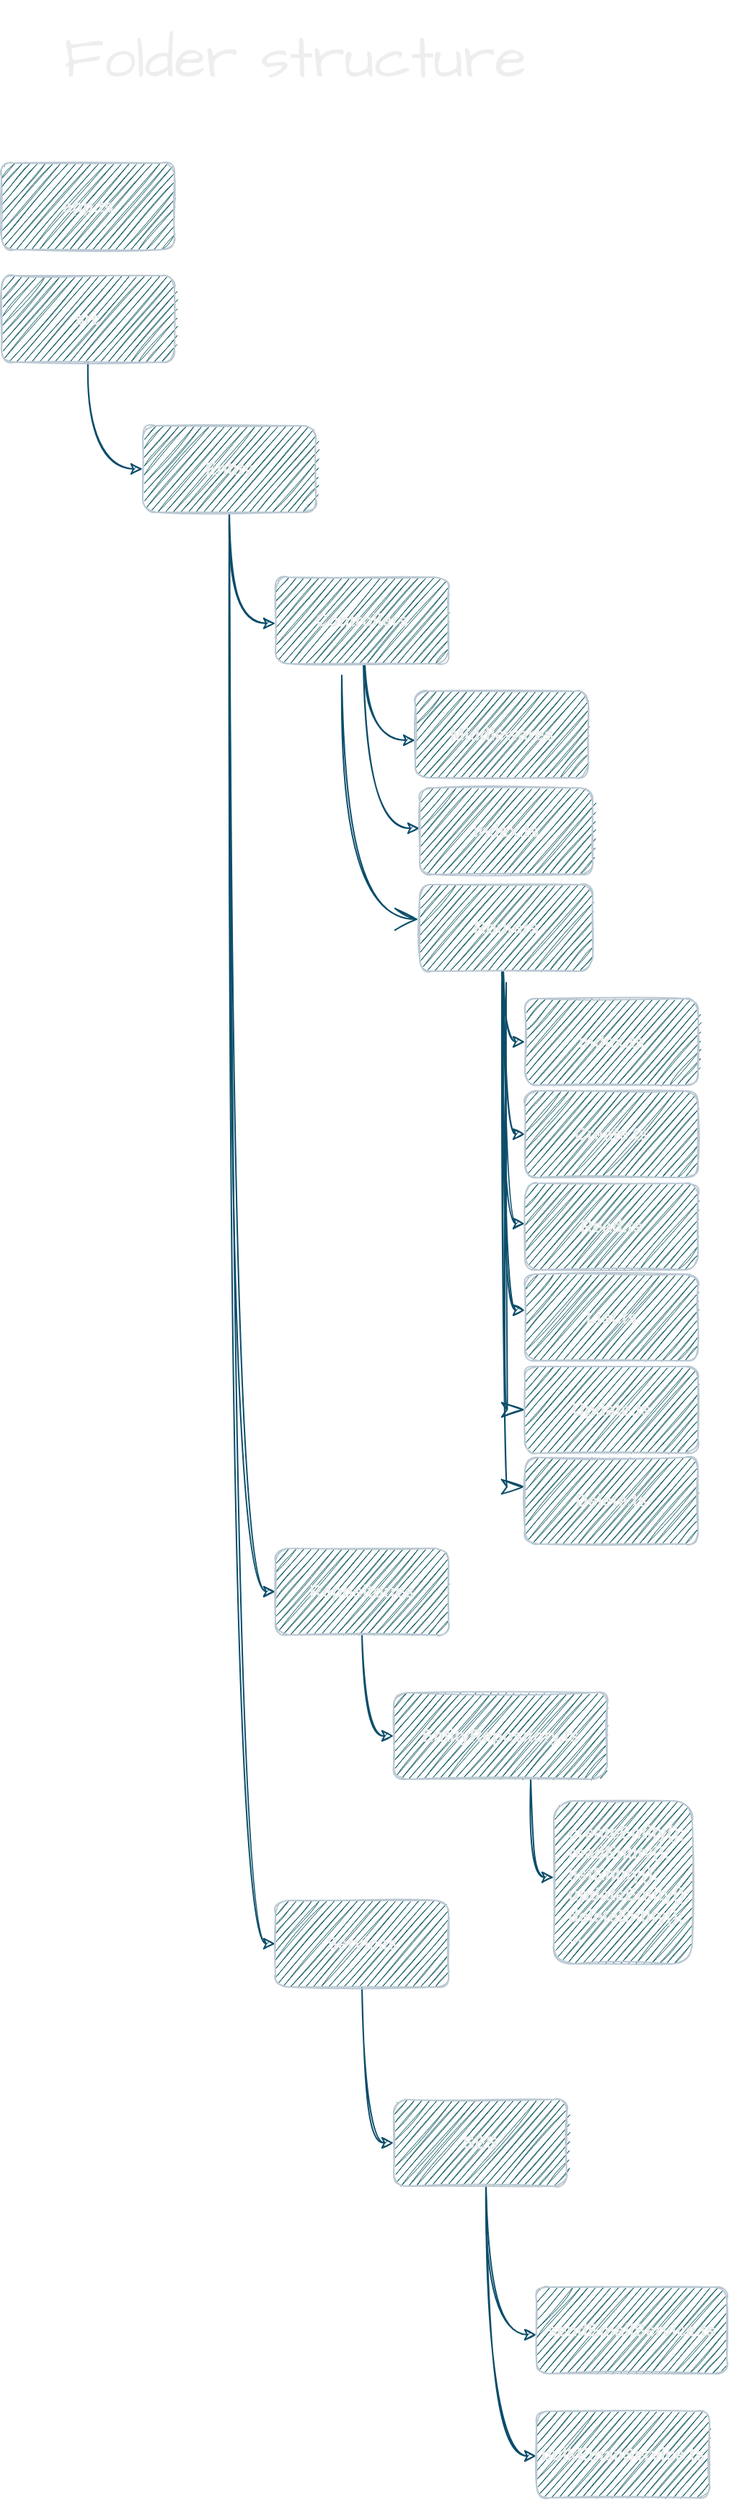 <mxfile version="20.2.2" type="github" pages="2">
  <diagram id="gQ827h-WHSjYWyRRX2BJ" name="folder structure">
    <mxGraphModel dx="1213" dy="856" grid="0" gridSize="10" guides="1" tooltips="1" connect="1" arrows="1" fold="1" page="0" pageScale="1" pageWidth="850" pageHeight="1100" math="0" shadow="0">
      <root>
        <mxCell id="0" />
        <mxCell id="1" parent="0" />
        <mxCell id="S4UoKKTdD5GOehBYi5xj-1" value="&lt;b&gt;app.ts&lt;/b&gt;" style="rounded=1;whiteSpace=wrap;html=1;fillColor=#09555B;strokeColor=#BAC8D3;fontColor=#EEEEEE;sketch=1;" parent="1" vertex="1">
          <mxGeometry x="-87" y="-63" width="120" height="60" as="geometry" />
        </mxCell>
        <mxCell id="S4UoKKTdD5GOehBYi5xj-2" value="Folder structure" style="text;html=1;strokeColor=none;fillColor=none;align=center;verticalAlign=middle;whiteSpace=wrap;rounded=1;fontSize=40;fontColor=#EEEEEE;sketch=1;fontFamily=Architects Daughter;fontSource=https%3A%2F%2Ffonts.googleapis.com%2Fcss%3Ffamily%3DArchitects%2BDaughter;" parent="1" vertex="1">
          <mxGeometry x="-87" y="-176" width="407" height="82" as="geometry" />
        </mxCell>
        <mxCell id="S4UoKKTdD5GOehBYi5xj-6" value="" style="edgeStyle=orthogonalEdgeStyle;rounded=1;orthogonalLoop=1;jettySize=auto;html=1;fontSize=40;entryX=0;entryY=0.5;entryDx=0;entryDy=0;strokeColor=#0B4D6A;sketch=1;curved=1;" parent="1" source="S4UoKKTdD5GOehBYi5xj-3" target="S4UoKKTdD5GOehBYi5xj-5" edge="1">
          <mxGeometry relative="1" as="geometry">
            <Array as="points">
              <mxPoint x="-27" y="149" />
            </Array>
          </mxGeometry>
        </mxCell>
        <mxCell id="S4UoKKTdD5GOehBYi5xj-3" value="&lt;b&gt;src&lt;/b&gt;" style="rounded=1;whiteSpace=wrap;html=1;fillColor=#09555B;strokeColor=#BAC8D3;fontColor=#EEEEEE;sketch=1;" parent="1" vertex="1">
          <mxGeometry x="-87" y="15" width="120" height="60" as="geometry" />
        </mxCell>
        <mxCell id="S4UoKKTdD5GOehBYi5xj-8" value="" style="edgeStyle=orthogonalEdgeStyle;rounded=1;orthogonalLoop=1;jettySize=auto;html=1;fontSize=40;strokeColor=#0B4D6A;sketch=1;curved=1;" parent="1" source="S4UoKKTdD5GOehBYi5xj-5" target="S4UoKKTdD5GOehBYi5xj-7" edge="1">
          <mxGeometry relative="1" as="geometry">
            <Array as="points">
              <mxPoint x="71" y="256" />
            </Array>
          </mxGeometry>
        </mxCell>
        <mxCell id="S4UoKKTdD5GOehBYi5xj-14" value="" style="edgeStyle=orthogonalEdgeStyle;rounded=1;orthogonalLoop=1;jettySize=auto;html=1;fontSize=40;entryX=0;entryY=0.5;entryDx=0;entryDy=0;strokeColor=#0B4D6A;sketch=1;curved=1;" parent="1" source="S4UoKKTdD5GOehBYi5xj-5" target="S4UoKKTdD5GOehBYi5xj-13" edge="1">
          <mxGeometry relative="1" as="geometry" />
        </mxCell>
        <mxCell id="S4UoKKTdD5GOehBYi5xj-20" value="" style="edgeStyle=orthogonalEdgeStyle;rounded=1;orthogonalLoop=1;jettySize=auto;html=1;fontSize=40;entryX=0;entryY=0.5;entryDx=0;entryDy=0;strokeColor=#0B4D6A;sketch=1;curved=1;" parent="1" source="S4UoKKTdD5GOehBYi5xj-5" target="S4UoKKTdD5GOehBYi5xj-19" edge="1">
          <mxGeometry relative="1" as="geometry" />
        </mxCell>
        <mxCell id="S4UoKKTdD5GOehBYi5xj-5" value="&lt;b&gt;Entity&lt;/b&gt;" style="rounded=1;whiteSpace=wrap;html=1;fillColor=#09555B;strokeColor=#BAC8D3;fontColor=#EEEEEE;sketch=1;" parent="1" vertex="1">
          <mxGeometry x="11" y="119" width="120" height="60" as="geometry" />
        </mxCell>
        <mxCell id="S4UoKKTdD5GOehBYi5xj-10" value="" style="edgeStyle=orthogonalEdgeStyle;rounded=1;orthogonalLoop=1;jettySize=auto;html=1;fontSize=40;strokeColor=#0B4D6A;sketch=1;curved=1;" parent="1" source="S4UoKKTdD5GOehBYi5xj-7" target="S4UoKKTdD5GOehBYi5xj-9" edge="1">
          <mxGeometry relative="1" as="geometry">
            <Array as="points">
              <mxPoint x="165" y="337" />
            </Array>
          </mxGeometry>
        </mxCell>
        <mxCell id="S4UoKKTdD5GOehBYi5xj-12" value="" style="edgeStyle=orthogonalEdgeStyle;rounded=1;orthogonalLoop=1;jettySize=auto;html=1;fontSize=40;strokeColor=#0B4D6A;sketch=1;curved=1;" parent="1" source="S4UoKKTdD5GOehBYi5xj-7" target="S4UoKKTdD5GOehBYi5xj-11" edge="1">
          <mxGeometry relative="1" as="geometry">
            <Array as="points">
              <mxPoint x="164" y="398" />
            </Array>
          </mxGeometry>
        </mxCell>
        <mxCell id="S4UoKKTdD5GOehBYi5xj-34" value="" style="edgeStyle=orthogonalEdgeStyle;rounded=1;sketch=1;hachureGap=4;orthogonalLoop=1;jettySize=auto;html=1;fontFamily=Architects Daughter;fontSource=https%3A%2F%2Ffonts.googleapis.com%2Fcss%3Ffamily%3DArchitects%2BDaughter;fontSize=16;endArrow=open;startSize=14;endSize=14;sourcePerimeterSpacing=8;targetPerimeterSpacing=8;strokeColor=#0B4D6A;entryX=-0.008;entryY=0.401;entryDx=0;entryDy=0;entryPerimeter=0;curved=1;" parent="1" source="S4UoKKTdD5GOehBYi5xj-7" target="S4UoKKTdD5GOehBYi5xj-33" edge="1">
          <mxGeometry relative="1" as="geometry">
            <Array as="points">
              <mxPoint x="149" y="461" />
            </Array>
          </mxGeometry>
        </mxCell>
        <mxCell id="S4UoKKTdD5GOehBYi5xj-7" value="&lt;b&gt;Controllers&lt;/b&gt;" style="whiteSpace=wrap;html=1;rounded=1;fillColor=#09555B;strokeColor=#BAC8D3;fontColor=#EEEEEE;sketch=1;" parent="1" vertex="1">
          <mxGeometry x="103" y="224" width="120" height="60" as="geometry" />
        </mxCell>
        <mxCell id="S4UoKKTdD5GOehBYi5xj-9" value="&lt;b&gt;Middlewares&lt;/b&gt;" style="whiteSpace=wrap;html=1;rounded=1;fillColor=#09555B;strokeColor=#BAC8D3;fontColor=#EEEEEE;sketch=1;" parent="1" vertex="1">
          <mxGeometry x="200" y="303" width="120" height="60" as="geometry" />
        </mxCell>
        <mxCell id="S4UoKKTdD5GOehBYi5xj-11" value="index.ts" style="whiteSpace=wrap;html=1;rounded=1;fillColor=#09555B;strokeColor=#BAC8D3;fontColor=#EEEEEE;sketch=1;fontStyle=1" parent="1" vertex="1">
          <mxGeometry x="203" y="370" width="120" height="60" as="geometry" />
        </mxCell>
        <mxCell id="S4UoKKTdD5GOehBYi5xj-16" value="" style="edgeStyle=orthogonalEdgeStyle;rounded=1;orthogonalLoop=1;jettySize=auto;html=1;fontSize=40;entryX=0;entryY=0.5;entryDx=0;entryDy=0;strokeColor=#0B4D6A;sketch=1;curved=1;" parent="1" source="S4UoKKTdD5GOehBYi5xj-13" target="S4UoKKTdD5GOehBYi5xj-15" edge="1">
          <mxGeometry relative="1" as="geometry" />
        </mxCell>
        <mxCell id="S4UoKKTdD5GOehBYi5xj-13" value="&lt;b&gt;Repositories&lt;/b&gt;" style="rounded=1;whiteSpace=wrap;html=1;fillColor=#09555B;strokeColor=#BAC8D3;fontColor=#EEEEEE;sketch=1;" parent="1" vertex="1">
          <mxGeometry x="103" y="897" width="120" height="60" as="geometry" />
        </mxCell>
        <mxCell id="S4UoKKTdD5GOehBYi5xj-18" value="" style="edgeStyle=orthogonalEdgeStyle;rounded=1;orthogonalLoop=1;jettySize=auto;html=1;fontSize=40;strokeColor=#0B4D6A;sketch=1;curved=1;" parent="1" source="S4UoKKTdD5GOehBYi5xj-15" target="S4UoKKTdD5GOehBYi5xj-17" edge="1">
          <mxGeometry relative="1" as="geometry">
            <Array as="points">
              <mxPoint x="280" y="1125" />
            </Array>
          </mxGeometry>
        </mxCell>
        <mxCell id="S4UoKKTdD5GOehBYi5xj-15" value="&lt;b&gt;EntityRepository.ts&lt;/b&gt;" style="rounded=1;whiteSpace=wrap;html=1;fillColor=#09555B;strokeColor=#BAC8D3;fontColor=#EEEEEE;sketch=1;" parent="1" vertex="1">
          <mxGeometry x="185" y="997" width="148" height="60" as="geometry" />
        </mxCell>
        <mxCell id="S4UoKKTdD5GOehBYi5xj-17" value="createEntity();&lt;br&gt;readEntity();&lt;br&gt;listEntity();&lt;br&gt;updateEntity();&lt;br&gt;deleteEntity();&lt;br&gt;..." style="whiteSpace=wrap;html=1;rounded=1;align=left;spacing=10;verticalAlign=top;fillColor=#09555B;strokeColor=#BAC8D3;fontColor=#EEEEEE;sketch=1;fontStyle=1" parent="1" vertex="1">
          <mxGeometry x="296" y="1072" width="96" height="113" as="geometry" />
        </mxCell>
        <mxCell id="S4UoKKTdD5GOehBYi5xj-22" value="" style="edgeStyle=orthogonalEdgeStyle;rounded=1;orthogonalLoop=1;jettySize=auto;html=1;fontSize=40;entryX=0;entryY=0.5;entryDx=0;entryDy=0;strokeColor=#0B4D6A;sketch=1;curved=1;" parent="1" source="S4UoKKTdD5GOehBYi5xj-19" target="S4UoKKTdD5GOehBYi5xj-21" edge="1">
          <mxGeometry relative="1" as="geometry" />
        </mxCell>
        <mxCell id="S4UoKKTdD5GOehBYi5xj-19" value="Services" style="whiteSpace=wrap;html=1;rounded=1;fillColor=#09555B;strokeColor=#BAC8D3;fontColor=#EEEEEE;sketch=1;fontStyle=1" parent="1" vertex="1">
          <mxGeometry x="103" y="1141" width="120" height="60" as="geometry" />
        </mxCell>
        <mxCell id="S4UoKKTdD5GOehBYi5xj-24" value="" style="edgeStyle=orthogonalEdgeStyle;rounded=1;orthogonalLoop=1;jettySize=auto;html=1;fontSize=40;strokeColor=#0B4D6A;sketch=1;curved=1;" parent="1" source="S4UoKKTdD5GOehBYi5xj-21" target="S4UoKKTdD5GOehBYi5xj-23" edge="1">
          <mxGeometry relative="1" as="geometry">
            <Array as="points">
              <mxPoint x="249" y="1442" />
            </Array>
          </mxGeometry>
        </mxCell>
        <mxCell id="S4UoKKTdD5GOehBYi5xj-27" value="" style="edgeStyle=orthogonalEdgeStyle;rounded=1;orthogonalLoop=1;jettySize=auto;html=1;fontSize=40;strokeColor=#0B4D6A;sketch=1;curved=1;" parent="1" source="S4UoKKTdD5GOehBYi5xj-21" target="S4UoKKTdD5GOehBYi5xj-26" edge="1">
          <mxGeometry relative="1" as="geometry">
            <Array as="points">
              <mxPoint x="249" y="1526" />
            </Array>
          </mxGeometry>
        </mxCell>
        <mxCell id="S4UoKKTdD5GOehBYi5xj-21" value="SES" style="whiteSpace=wrap;html=1;rounded=1;align=center;fillColor=#09555B;strokeColor=#BAC8D3;fontColor=#EEEEEE;sketch=1;fontStyle=1" parent="1" vertex="1">
          <mxGeometry x="185" y="1279" width="120" height="60" as="geometry" />
        </mxCell>
        <mxCell id="S4UoKKTdD5GOehBYi5xj-23" value="sendEmailService.ts" style="whiteSpace=wrap;html=1;rounded=1;fillColor=#09555B;strokeColor=#BAC8D3;fontColor=#EEEEEE;sketch=1;fontStyle=1" parent="1" vertex="1">
          <mxGeometry x="284" y="1409" width="132" height="60" as="geometry" />
        </mxCell>
        <mxCell id="S4UoKKTdD5GOehBYi5xj-26" value="bulkEmailService.ts" style="whiteSpace=wrap;html=1;rounded=1;fillColor=#09555B;strokeColor=#BAC8D3;fontColor=#EEEEEE;sketch=1;fontStyle=1" parent="1" vertex="1">
          <mxGeometry x="284" y="1495" width="120" height="60" as="geometry" />
        </mxCell>
        <mxCell id="aaAQEW5LkF1bEmMfdmzD-2" value="" style="edgeStyle=orthogonalEdgeStyle;rounded=1;orthogonalLoop=1;jettySize=auto;html=1;sketch=1;curved=1;strokeColor=#0B4D6A;" edge="1" parent="1" source="S4UoKKTdD5GOehBYi5xj-33" target="aaAQEW5LkF1bEmMfdmzD-1">
          <mxGeometry relative="1" as="geometry">
            <Array as="points">
              <mxPoint x="261" y="546" />
            </Array>
          </mxGeometry>
        </mxCell>
        <mxCell id="aaAQEW5LkF1bEmMfdmzD-4" value="" style="edgeStyle=orthogonalEdgeStyle;rounded=1;orthogonalLoop=1;jettySize=auto;html=1;sketch=1;curved=1;strokeColor=#0B4D6A;" edge="1" parent="1" source="S4UoKKTdD5GOehBYi5xj-33" target="aaAQEW5LkF1bEmMfdmzD-3">
          <mxGeometry relative="1" as="geometry">
            <Array as="points">
              <mxPoint x="261" y="610" />
            </Array>
          </mxGeometry>
        </mxCell>
        <mxCell id="aaAQEW5LkF1bEmMfdmzD-6" value="" style="edgeStyle=orthogonalEdgeStyle;rounded=1;orthogonalLoop=1;jettySize=auto;html=1;sketch=1;curved=1;strokeColor=#0B4D6A;" edge="1" parent="1" source="S4UoKKTdD5GOehBYi5xj-33" target="aaAQEW5LkF1bEmMfdmzD-5">
          <mxGeometry relative="1" as="geometry">
            <Array as="points">
              <mxPoint x="261" y="672" />
            </Array>
          </mxGeometry>
        </mxCell>
        <mxCell id="aaAQEW5LkF1bEmMfdmzD-8" value="" style="edgeStyle=orthogonalEdgeStyle;rounded=1;orthogonalLoop=1;jettySize=auto;html=1;sketch=1;curved=1;strokeColor=#0B4D6A;" edge="1" parent="1" source="S4UoKKTdD5GOehBYi5xj-33" target="aaAQEW5LkF1bEmMfdmzD-7">
          <mxGeometry relative="1" as="geometry">
            <Array as="points">
              <mxPoint x="260" y="732" />
            </Array>
          </mxGeometry>
        </mxCell>
        <mxCell id="aaAQEW5LkF1bEmMfdmzD-11" style="edgeStyle=orthogonalEdgeStyle;curved=1;rounded=0;sketch=1;hachureGap=4;orthogonalLoop=1;jettySize=auto;html=1;entryX=0;entryY=0.5;entryDx=0;entryDy=0;fontFamily=Architects Daughter;fontSource=https%3A%2F%2Ffonts.googleapis.com%2Fcss%3Ffamily%3DArchitects%2BDaughter;fontSize=16;endArrow=classicThin;startSize=14;endSize=14;sourcePerimeterSpacing=8;targetPerimeterSpacing=8;strokeColor=#0B4D6A;endFill=0;" edge="1" parent="1" source="S4UoKKTdD5GOehBYi5xj-33" target="aaAQEW5LkF1bEmMfdmzD-9">
          <mxGeometry relative="1" as="geometry">
            <Array as="points">
              <mxPoint x="263" y="801" />
            </Array>
          </mxGeometry>
        </mxCell>
        <mxCell id="aaAQEW5LkF1bEmMfdmzD-13" value="" style="edgeStyle=orthogonalEdgeStyle;curved=1;rounded=0;sketch=1;hachureGap=4;orthogonalLoop=1;jettySize=auto;html=1;fontFamily=Architects Daughter;fontSource=https%3A%2F%2Ffonts.googleapis.com%2Fcss%3Ffamily%3DArchitects%2BDaughter;fontSize=16;endArrow=classicThin;endFill=0;startSize=14;endSize=14;sourcePerimeterSpacing=8;targetPerimeterSpacing=8;strokeColor=#0B4D6A;entryX=-0.001;entryY=0.338;entryDx=0;entryDy=0;entryPerimeter=0;" edge="1" parent="1" source="S4UoKKTdD5GOehBYi5xj-33" target="aaAQEW5LkF1bEmMfdmzD-12">
          <mxGeometry relative="1" as="geometry">
            <Array as="points">
              <mxPoint x="260" y="854" />
            </Array>
          </mxGeometry>
        </mxCell>
        <mxCell id="S4UoKKTdD5GOehBYi5xj-33" value="Routers" style="whiteSpace=wrap;html=1;fillColor=#09555B;strokeColor=#BAC8D3;fontColor=#EEEEEE;rounded=1;sketch=1;fontStyle=1" parent="1" vertex="1">
          <mxGeometry x="203" y="437" width="120" height="60" as="geometry" />
        </mxCell>
        <mxCell id="aaAQEW5LkF1bEmMfdmzD-1" value="index.ts" style="whiteSpace=wrap;html=1;fillColor=#09555B;strokeColor=#BAC8D3;fontColor=#EEEEEE;rounded=1;sketch=1;fontStyle=1" vertex="1" parent="1">
          <mxGeometry x="276" y="516" width="120" height="60" as="geometry" />
        </mxCell>
        <mxCell id="aaAQEW5LkF1bEmMfdmzD-3" value="Create.ts" style="whiteSpace=wrap;html=1;fillColor=#09555B;strokeColor=#BAC8D3;fontColor=#EEEEEE;rounded=1;sketch=1;fontStyle=1" vertex="1" parent="1">
          <mxGeometry x="276" y="580" width="120" height="60" as="geometry" />
        </mxCell>
        <mxCell id="aaAQEW5LkF1bEmMfdmzD-5" value="Read.ts" style="whiteSpace=wrap;html=1;fillColor=#09555B;strokeColor=#BAC8D3;fontColor=#EEEEEE;rounded=1;sketch=1;fontStyle=1" vertex="1" parent="1">
          <mxGeometry x="276" y="644" width="120" height="60" as="geometry" />
        </mxCell>
        <mxCell id="aaAQEW5LkF1bEmMfdmzD-7" value="List.ts" style="whiteSpace=wrap;html=1;fillColor=#09555B;strokeColor=#BAC8D3;fontColor=#EEEEEE;rounded=1;sketch=1;fontStyle=1" vertex="1" parent="1">
          <mxGeometry x="276" y="707" width="120" height="60" as="geometry" />
        </mxCell>
        <mxCell id="aaAQEW5LkF1bEmMfdmzD-9" value="Update.ts" style="whiteSpace=wrap;html=1;fillColor=#09555B;strokeColor=#BAC8D3;fontColor=#EEEEEE;rounded=1;sketch=1;fontStyle=1" vertex="1" parent="1">
          <mxGeometry x="276" y="771" width="120" height="60" as="geometry" />
        </mxCell>
        <mxCell id="aaAQEW5LkF1bEmMfdmzD-12" value="Delete.ts" style="whiteSpace=wrap;html=1;fillColor=#09555B;strokeColor=#BAC8D3;fontColor=#EEEEEE;rounded=1;sketch=1;fontStyle=1" vertex="1" parent="1">
          <mxGeometry x="276" y="834" width="120" height="60" as="geometry" />
        </mxCell>
      </root>
    </mxGraphModel>
  </diagram>
  <diagram id="2-4FN4Ia7HqaHpQCbOEW" name="mail verification">
    <mxGraphModel dx="1781" dy="550" grid="0" gridSize="10" guides="1" tooltips="1" connect="1" arrows="1" fold="1" page="0" pageScale="1" pageWidth="850" pageHeight="1100" math="0" shadow="0">
      <root>
        <mxCell id="0" />
        <mxCell id="1" parent="0" />
        <mxCell id="PuLs2avBreGDwtAJt-fA-1" value="name" style="rounded=1;whiteSpace=wrap;html=1;sketch=1;hachureGap=4;fontFamily=Architects Daughter;fontSource=https%3A%2F%2Ffonts.googleapis.com%2Fcss%3Ffamily%3DArchitects%2BDaughter;fontSize=20;fontColor=#EEEEEE;strokeColor=#BAC8D3;fillColor=#09555B;" vertex="1" parent="1">
          <mxGeometry x="66" y="98" width="120" height="60" as="geometry" />
        </mxCell>
        <mxCell id="PuLs2avBreGDwtAJt-fA-2" value="email" style="rounded=1;whiteSpace=wrap;html=1;sketch=1;hachureGap=4;fontFamily=Architects Daughter;fontSource=https%3A%2F%2Ffonts.googleapis.com%2Fcss%3Ffamily%3DArchitects%2BDaughter;fontSize=20;fontColor=#EEEEEE;strokeColor=#BAC8D3;fillColor=#09555B;" vertex="1" parent="1">
          <mxGeometry x="223" y="98" width="120" height="60" as="geometry" />
        </mxCell>
        <mxCell id="PuLs2avBreGDwtAJt-fA-19" value="" style="edgeStyle=orthogonalEdgeStyle;curved=1;rounded=0;sketch=1;hachureGap=4;orthogonalLoop=1;jettySize=auto;html=1;fontFamily=Architects Daughter;fontSource=https%3A%2F%2Ffonts.googleapis.com%2Fcss%3Ffamily%3DArchitects%2BDaughter;fontSize=16;endArrow=classicThin;endFill=0;startSize=14;endSize=14;sourcePerimeterSpacing=8;targetPerimeterSpacing=8;strokeColor=#0B4D6A;" edge="1" parent="1" source="PuLs2avBreGDwtAJt-fA-3" target="PuLs2avBreGDwtAJt-fA-18">
          <mxGeometry relative="1" as="geometry" />
        </mxCell>
        <mxCell id="PuLs2avBreGDwtAJt-fA-3" value="verify" style="rounded=1;whiteSpace=wrap;html=1;sketch=1;hachureGap=4;fontFamily=Architects Daughter;fontSource=https%3A%2F%2Ffonts.googleapis.com%2Fcss%3Ffamily%3DArchitects%2BDaughter;fontSize=20;fontColor=#EEEEEE;strokeColor=#BAC8D3;fillColor=#09555B;" vertex="1" parent="1">
          <mxGeometry x="521" y="98" width="120" height="60" as="geometry" />
        </mxCell>
        <mxCell id="PuLs2avBreGDwtAJt-fA-11" style="edgeStyle=orthogonalEdgeStyle;curved=1;rounded=0;sketch=1;hachureGap=4;orthogonalLoop=1;jettySize=auto;html=1;fontFamily=Architects Daughter;fontSource=https%3A%2F%2Ffonts.googleapis.com%2Fcss%3Ffamily%3DArchitects%2BDaughter;fontSize=16;endArrow=classicThin;endFill=0;startSize=14;endSize=14;sourcePerimeterSpacing=8;targetPerimeterSpacing=8;strokeColor=#0B4D6A;" edge="1" parent="1" source="PuLs2avBreGDwtAJt-fA-4" target="PuLs2avBreGDwtAJt-fA-5">
          <mxGeometry relative="1" as="geometry" />
        </mxCell>
        <mxCell id="PuLs2avBreGDwtAJt-fA-16" style="edgeStyle=orthogonalEdgeStyle;curved=1;rounded=0;sketch=1;hachureGap=4;orthogonalLoop=1;jettySize=auto;html=1;fontFamily=Architects Daughter;fontSource=https%3A%2F%2Ffonts.googleapis.com%2Fcss%3Ffamily%3DArchitects%2BDaughter;fontSize=16;endArrow=classicThin;endFill=0;startSize=14;endSize=14;sourcePerimeterSpacing=8;targetPerimeterSpacing=8;strokeColor=#0B4D6A;exitX=0.574;exitY=1.024;exitDx=0;exitDy=0;exitPerimeter=0;" edge="1" parent="1" source="PuLs2avBreGDwtAJt-fA-4" target="PuLs2avBreGDwtAJt-fA-7">
          <mxGeometry relative="1" as="geometry">
            <Array as="points">
              <mxPoint x="442" y="210" />
              <mxPoint x="590" y="210" />
            </Array>
          </mxGeometry>
        </mxCell>
        <mxCell id="PuLs2avBreGDwtAJt-fA-4" value="password" style="rounded=1;whiteSpace=wrap;html=1;sketch=1;hachureGap=4;fontFamily=Architects Daughter;fontSource=https%3A%2F%2Ffonts.googleapis.com%2Fcss%3Ffamily%3DArchitects%2BDaughter;fontSize=20;fontColor=#EEEEEE;strokeColor=#BAC8D3;fillColor=#09555B;" vertex="1" parent="1">
          <mxGeometry x="373" y="98" width="120" height="60" as="geometry" />
        </mxCell>
        <mxCell id="PuLs2avBreGDwtAJt-fA-15" style="edgeStyle=orthogonalEdgeStyle;curved=1;rounded=0;sketch=1;hachureGap=4;orthogonalLoop=1;jettySize=auto;html=1;entryX=0.5;entryY=0;entryDx=0;entryDy=0;fontFamily=Architects Daughter;fontSource=https%3A%2F%2Ffonts.googleapis.com%2Fcss%3Ffamily%3DArchitects%2BDaughter;fontSize=16;endArrow=classicThin;endFill=0;startSize=14;endSize=14;sourcePerimeterSpacing=8;targetPerimeterSpacing=8;strokeColor=#0B4D6A;" edge="1" parent="1" source="PuLs2avBreGDwtAJt-fA-5" target="PuLs2avBreGDwtAJt-fA-13">
          <mxGeometry relative="1" as="geometry" />
        </mxCell>
        <mxCell id="PuLs2avBreGDwtAJt-fA-5" value="Register" style="rounded=1;whiteSpace=wrap;html=1;sketch=1;hachureGap=4;fontFamily=Architects Daughter;fontSource=https%3A%2F%2Ffonts.googleapis.com%2Fcss%3Ffamily%3DArchitects%2BDaughter;fontSize=20;fontColor=#EEEEEE;strokeColor=#BAC8D3;fillColor=#09555B;" vertex="1" parent="1">
          <mxGeometry x="345" y="325" width="176" height="60" as="geometry" />
        </mxCell>
        <mxCell id="PuLs2avBreGDwtAJt-fA-14" style="edgeStyle=orthogonalEdgeStyle;curved=1;rounded=0;sketch=1;hachureGap=4;orthogonalLoop=1;jettySize=auto;html=1;fontFamily=Architects Daughter;fontSource=https%3A%2F%2Ffonts.googleapis.com%2Fcss%3Ffamily%3DArchitects%2BDaughter;fontSize=16;endArrow=classicThin;endFill=0;startSize=14;endSize=14;sourcePerimeterSpacing=8;targetPerimeterSpacing=8;strokeColor=#0B4D6A;" edge="1" parent="1" source="PuLs2avBreGDwtAJt-fA-7" target="PuLs2avBreGDwtAJt-fA-13">
          <mxGeometry relative="1" as="geometry" />
        </mxCell>
        <mxCell id="PuLs2avBreGDwtAJt-fA-7" value="sendEmailToken" style="rounded=1;whiteSpace=wrap;html=1;sketch=1;hachureGap=4;fontFamily=Architects Daughter;fontSource=https%3A%2F%2Ffonts.googleapis.com%2Fcss%3Ffamily%3DArchitects%2BDaughter;fontSize=20;fontColor=#EEEEEE;strokeColor=#BAC8D3;fillColor=#09555B;" vertex="1" parent="1">
          <mxGeometry x="536" y="329" width="202" height="60" as="geometry" />
        </mxCell>
        <mxCell id="PuLs2avBreGDwtAJt-fA-13" value="register" style="rounded=1;whiteSpace=wrap;html=1;sketch=1;hachureGap=4;fontFamily=Architects Daughter;fontSource=https%3A%2F%2Ffonts.googleapis.com%2Fcss%3Ffamily%3DArchitects%2BDaughter;fontSize=20;fontColor=#EEEEEE;strokeColor=#BAC8D3;fillColor=#09555B;" vertex="1" parent="1">
          <mxGeometry x="439" y="457" width="202" height="60" as="geometry" />
        </mxCell>
        <mxCell id="PuLs2avBreGDwtAJt-fA-18" value="verifyEmail" style="rounded=1;whiteSpace=wrap;html=1;sketch=1;hachureGap=4;fontFamily=Architects Daughter;fontSource=https%3A%2F%2Ffonts.googleapis.com%2Fcss%3Ffamily%3DArchitects%2BDaughter;fontSize=20;fontColor=#EEEEEE;strokeColor=#BAC8D3;fillColor=#09555B;" vertex="1" parent="1">
          <mxGeometry x="757" y="325" width="120" height="60" as="geometry" />
        </mxCell>
        <mxCell id="NrXwMs6YppR9WANtqzq4-1" value="Token" style="swimlane;fontStyle=0;childLayout=stackLayout;horizontal=1;startSize=30;horizontalStack=0;resizeParent=1;resizeParentMax=0;resizeLast=0;collapsible=1;marginBottom=0;sketch=1;hachureGap=4;fontFamily=Architects Daughter;fontSource=https%3A%2F%2Ffonts.googleapis.com%2Fcss%3Ffamily%3DArchitects%2BDaughter;fontSize=20;fontColor=#EEEEEE;strokeColor=#BAC8D3;fillColor=#09555B;" vertex="1" parent="1">
          <mxGeometry x="-470" y="169" width="140" height="120" as="geometry" />
        </mxCell>
        <mxCell id="NrXwMs6YppR9WANtqzq4-2" value="uuid" style="text;strokeColor=none;fillColor=none;align=left;verticalAlign=middle;spacingLeft=4;spacingRight=4;overflow=hidden;points=[[0,0.5],[1,0.5]];portConstraint=eastwest;rotatable=0;fontSize=16;sketch=1;hachureGap=4;fontFamily=Architects Daughter;fontSource=https%3A%2F%2Ffonts.googleapis.com%2Fcss%3Ffamily%3DArchitects%2BDaughter;fontColor=#EEEEEE;" vertex="1" parent="NrXwMs6YppR9WANtqzq4-1">
          <mxGeometry y="30" width="140" height="30" as="geometry" />
        </mxCell>
        <mxCell id="NrXwMs6YppR9WANtqzq4-3" value="status" style="text;strokeColor=none;fillColor=none;align=left;verticalAlign=middle;spacingLeft=4;spacingRight=4;overflow=hidden;points=[[0,0.5],[1,0.5]];portConstraint=eastwest;rotatable=0;fontSize=16;sketch=1;hachureGap=4;fontFamily=Architects Daughter;fontSource=https%3A%2F%2Ffonts.googleapis.com%2Fcss%3Ffamily%3DArchitects%2BDaughter;fontColor=#EEEEEE;" vertex="1" parent="NrXwMs6YppR9WANtqzq4-1">
          <mxGeometry y="60" width="140" height="30" as="geometry" />
        </mxCell>
        <mxCell id="NrXwMs6YppR9WANtqzq4-4" value="token" style="text;strokeColor=none;fillColor=none;align=left;verticalAlign=middle;spacingLeft=4;spacingRight=4;overflow=hidden;points=[[0,0.5],[1,0.5]];portConstraint=eastwest;rotatable=0;fontSize=16;sketch=1;hachureGap=4;fontFamily=Architects Daughter;fontSource=https%3A%2F%2Ffonts.googleapis.com%2Fcss%3Ffamily%3DArchitects%2BDaughter;fontColor=#EEEEEE;" vertex="1" parent="NrXwMs6YppR9WANtqzq4-1">
          <mxGeometry y="90" width="140" height="30" as="geometry" />
        </mxCell>
        <mxCell id="NrXwMs6YppR9WANtqzq4-22" value="Identity" style="swimlane;fontStyle=0;childLayout=stackLayout;horizontal=1;startSize=30;horizontalStack=0;resizeParent=1;resizeParentMax=0;resizeLast=0;collapsible=1;marginBottom=0;sketch=1;hachureGap=4;fontFamily=Architects Daughter;fontSource=https%3A%2F%2Ffonts.googleapis.com%2Fcss%3Ffamily%3DArchitects%2BDaughter;fontSize=20;fontColor=#EEEEEE;strokeColor=#BAC8D3;fillColor=#09555B;" vertex="1" parent="1">
          <mxGeometry x="-224" y="184" width="140" height="120" as="geometry" />
        </mxCell>
        <mxCell id="NrXwMs6YppR9WANtqzq4-23" value="uuid" style="text;strokeColor=none;fillColor=none;align=left;verticalAlign=middle;spacingLeft=4;spacingRight=4;overflow=hidden;points=[[0,0.5],[1,0.5]];portConstraint=eastwest;rotatable=0;fontSize=16;sketch=1;hachureGap=4;fontFamily=Architects Daughter;fontSource=https%3A%2F%2Ffonts.googleapis.com%2Fcss%3Ffamily%3DArchitects%2BDaughter;fontColor=#EEEEEE;" vertex="1" parent="NrXwMs6YppR9WANtqzq4-22">
          <mxGeometry y="30" width="140" height="30" as="geometry" />
        </mxCell>
        <mxCell id="NrXwMs6YppR9WANtqzq4-24" value="status" style="text;strokeColor=none;fillColor=none;align=left;verticalAlign=middle;spacingLeft=4;spacingRight=4;overflow=hidden;points=[[0,0.5],[1,0.5]];portConstraint=eastwest;rotatable=0;fontSize=16;sketch=1;hachureGap=4;fontFamily=Architects Daughter;fontSource=https%3A%2F%2Ffonts.googleapis.com%2Fcss%3Ffamily%3DArchitects%2BDaughter;fontColor=#EEEEEE;" vertex="1" parent="NrXwMs6YppR9WANtqzq4-22">
          <mxGeometry y="60" width="140" height="30" as="geometry" />
        </mxCell>
        <mxCell id="NrXwMs6YppR9WANtqzq4-25" value="token" style="text;strokeColor=none;fillColor=none;align=left;verticalAlign=middle;spacingLeft=4;spacingRight=4;overflow=hidden;points=[[0,0.5],[1,0.5]];portConstraint=eastwest;rotatable=0;fontSize=16;sketch=1;hachureGap=4;fontFamily=Architects Daughter;fontSource=https%3A%2F%2Ffonts.googleapis.com%2Fcss%3Ffamily%3DArchitects%2BDaughter;fontColor=#EEEEEE;" vertex="1" parent="NrXwMs6YppR9WANtqzq4-22">
          <mxGeometry y="90" width="140" height="30" as="geometry" />
        </mxCell>
        <mxCell id="NrXwMs6YppR9WANtqzq4-26" style="edgeStyle=orthogonalEdgeStyle;curved=1;rounded=0;sketch=1;hachureGap=4;orthogonalLoop=1;jettySize=auto;html=1;fontFamily=Architects Daughter;fontSource=https%3A%2F%2Ffonts.googleapis.com%2Fcss%3Ffamily%3DArchitects%2BDaughter;fontSize=16;endArrow=classicThin;endFill=0;startSize=14;endSize=14;sourcePerimeterSpacing=8;targetPerimeterSpacing=8;strokeColor=#0B4D6A;" edge="1" parent="1" source="NrXwMs6YppR9WANtqzq4-2" target="NrXwMs6YppR9WANtqzq4-23">
          <mxGeometry relative="1" as="geometry" />
        </mxCell>
        <mxCell id="NrXwMs6YppR9WANtqzq4-27" style="edgeStyle=orthogonalEdgeStyle;curved=1;rounded=0;sketch=1;hachureGap=4;orthogonalLoop=1;jettySize=auto;html=1;fontFamily=Architects Daughter;fontSource=https%3A%2F%2Ffonts.googleapis.com%2Fcss%3Ffamily%3DArchitects%2BDaughter;fontSize=16;endArrow=classicThin;endFill=0;startSize=14;endSize=14;sourcePerimeterSpacing=8;targetPerimeterSpacing=8;strokeColor=#0B4D6A;" edge="1" parent="1" source="NrXwMs6YppR9WANtqzq4-23" target="NrXwMs6YppR9WANtqzq4-2">
          <mxGeometry relative="1" as="geometry" />
        </mxCell>
      </root>
    </mxGraphModel>
  </diagram>
</mxfile>
